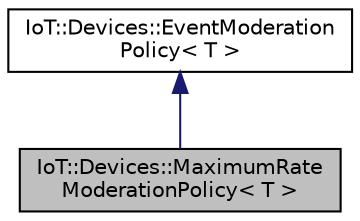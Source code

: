 digraph "IoT::Devices::MaximumRateModerationPolicy&lt; T &gt;"
{
 // LATEX_PDF_SIZE
  edge [fontname="Helvetica",fontsize="10",labelfontname="Helvetica",labelfontsize="10"];
  node [fontname="Helvetica",fontsize="10",shape=record];
  Node1 [label="IoT::Devices::MaximumRate\lModerationPolicy\< T \>",height=0.2,width=0.4,color="black", fillcolor="grey75", style="filled", fontcolor="black",tooltip=" "];
  Node2 -> Node1 [dir="back",color="midnightblue",fontsize="10",style="solid",fontname="Helvetica"];
  Node2 [label="IoT::Devices::EventModeration\lPolicy\< T \>",height=0.2,width=0.4,color="black", fillcolor="white", style="filled",URL="$classIoT_1_1Devices_1_1EventModerationPolicy.html",tooltip=" "];
}
